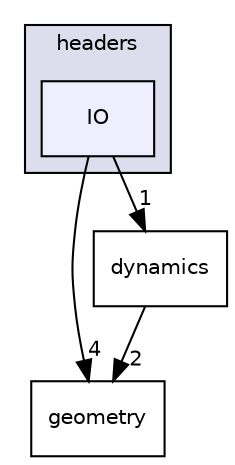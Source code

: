 digraph "C:/Users/vishu.b/source/repos/venumb/zSpace_v001/headers/IO" {
  compound=true
  node [ fontsize="10", fontname="Helvetica"];
  edge [ labelfontsize="10", labelfontname="Helvetica"];
  subgraph clusterdir_23bc3ef9c0c65852104e023cfd46f1cf {
    graph [ bgcolor="#ddddee", pencolor="black", label="headers" fontname="Helvetica", fontsize="10", URL="dir_23bc3ef9c0c65852104e023cfd46f1cf.html"]
  dir_c39ffa7e57fcef7fb395accd655af61c [shape=box, label="IO", style="filled", fillcolor="#eeeeff", pencolor="black", URL="dir_c39ffa7e57fcef7fb395accd655af61c.html"];
  }
  dir_2c78b881e4b4a268aea6361c0bb052d5 [shape=box label="geometry" URL="dir_2c78b881e4b4a268aea6361c0bb052d5.html"];
  dir_37e539c60b8509765493f89baa6a7e4d [shape=box label="dynamics" URL="dir_37e539c60b8509765493f89baa6a7e4d.html"];
  dir_c39ffa7e57fcef7fb395accd655af61c->dir_2c78b881e4b4a268aea6361c0bb052d5 [headlabel="4", labeldistance=1.5 headhref="dir_000015_000013.html"];
  dir_c39ffa7e57fcef7fb395accd655af61c->dir_37e539c60b8509765493f89baa6a7e4d [headlabel="1", labeldistance=1.5 headhref="dir_000015_000012.html"];
  dir_37e539c60b8509765493f89baa6a7e4d->dir_2c78b881e4b4a268aea6361c0bb052d5 [headlabel="2", labeldistance=1.5 headhref="dir_000012_000013.html"];
}
